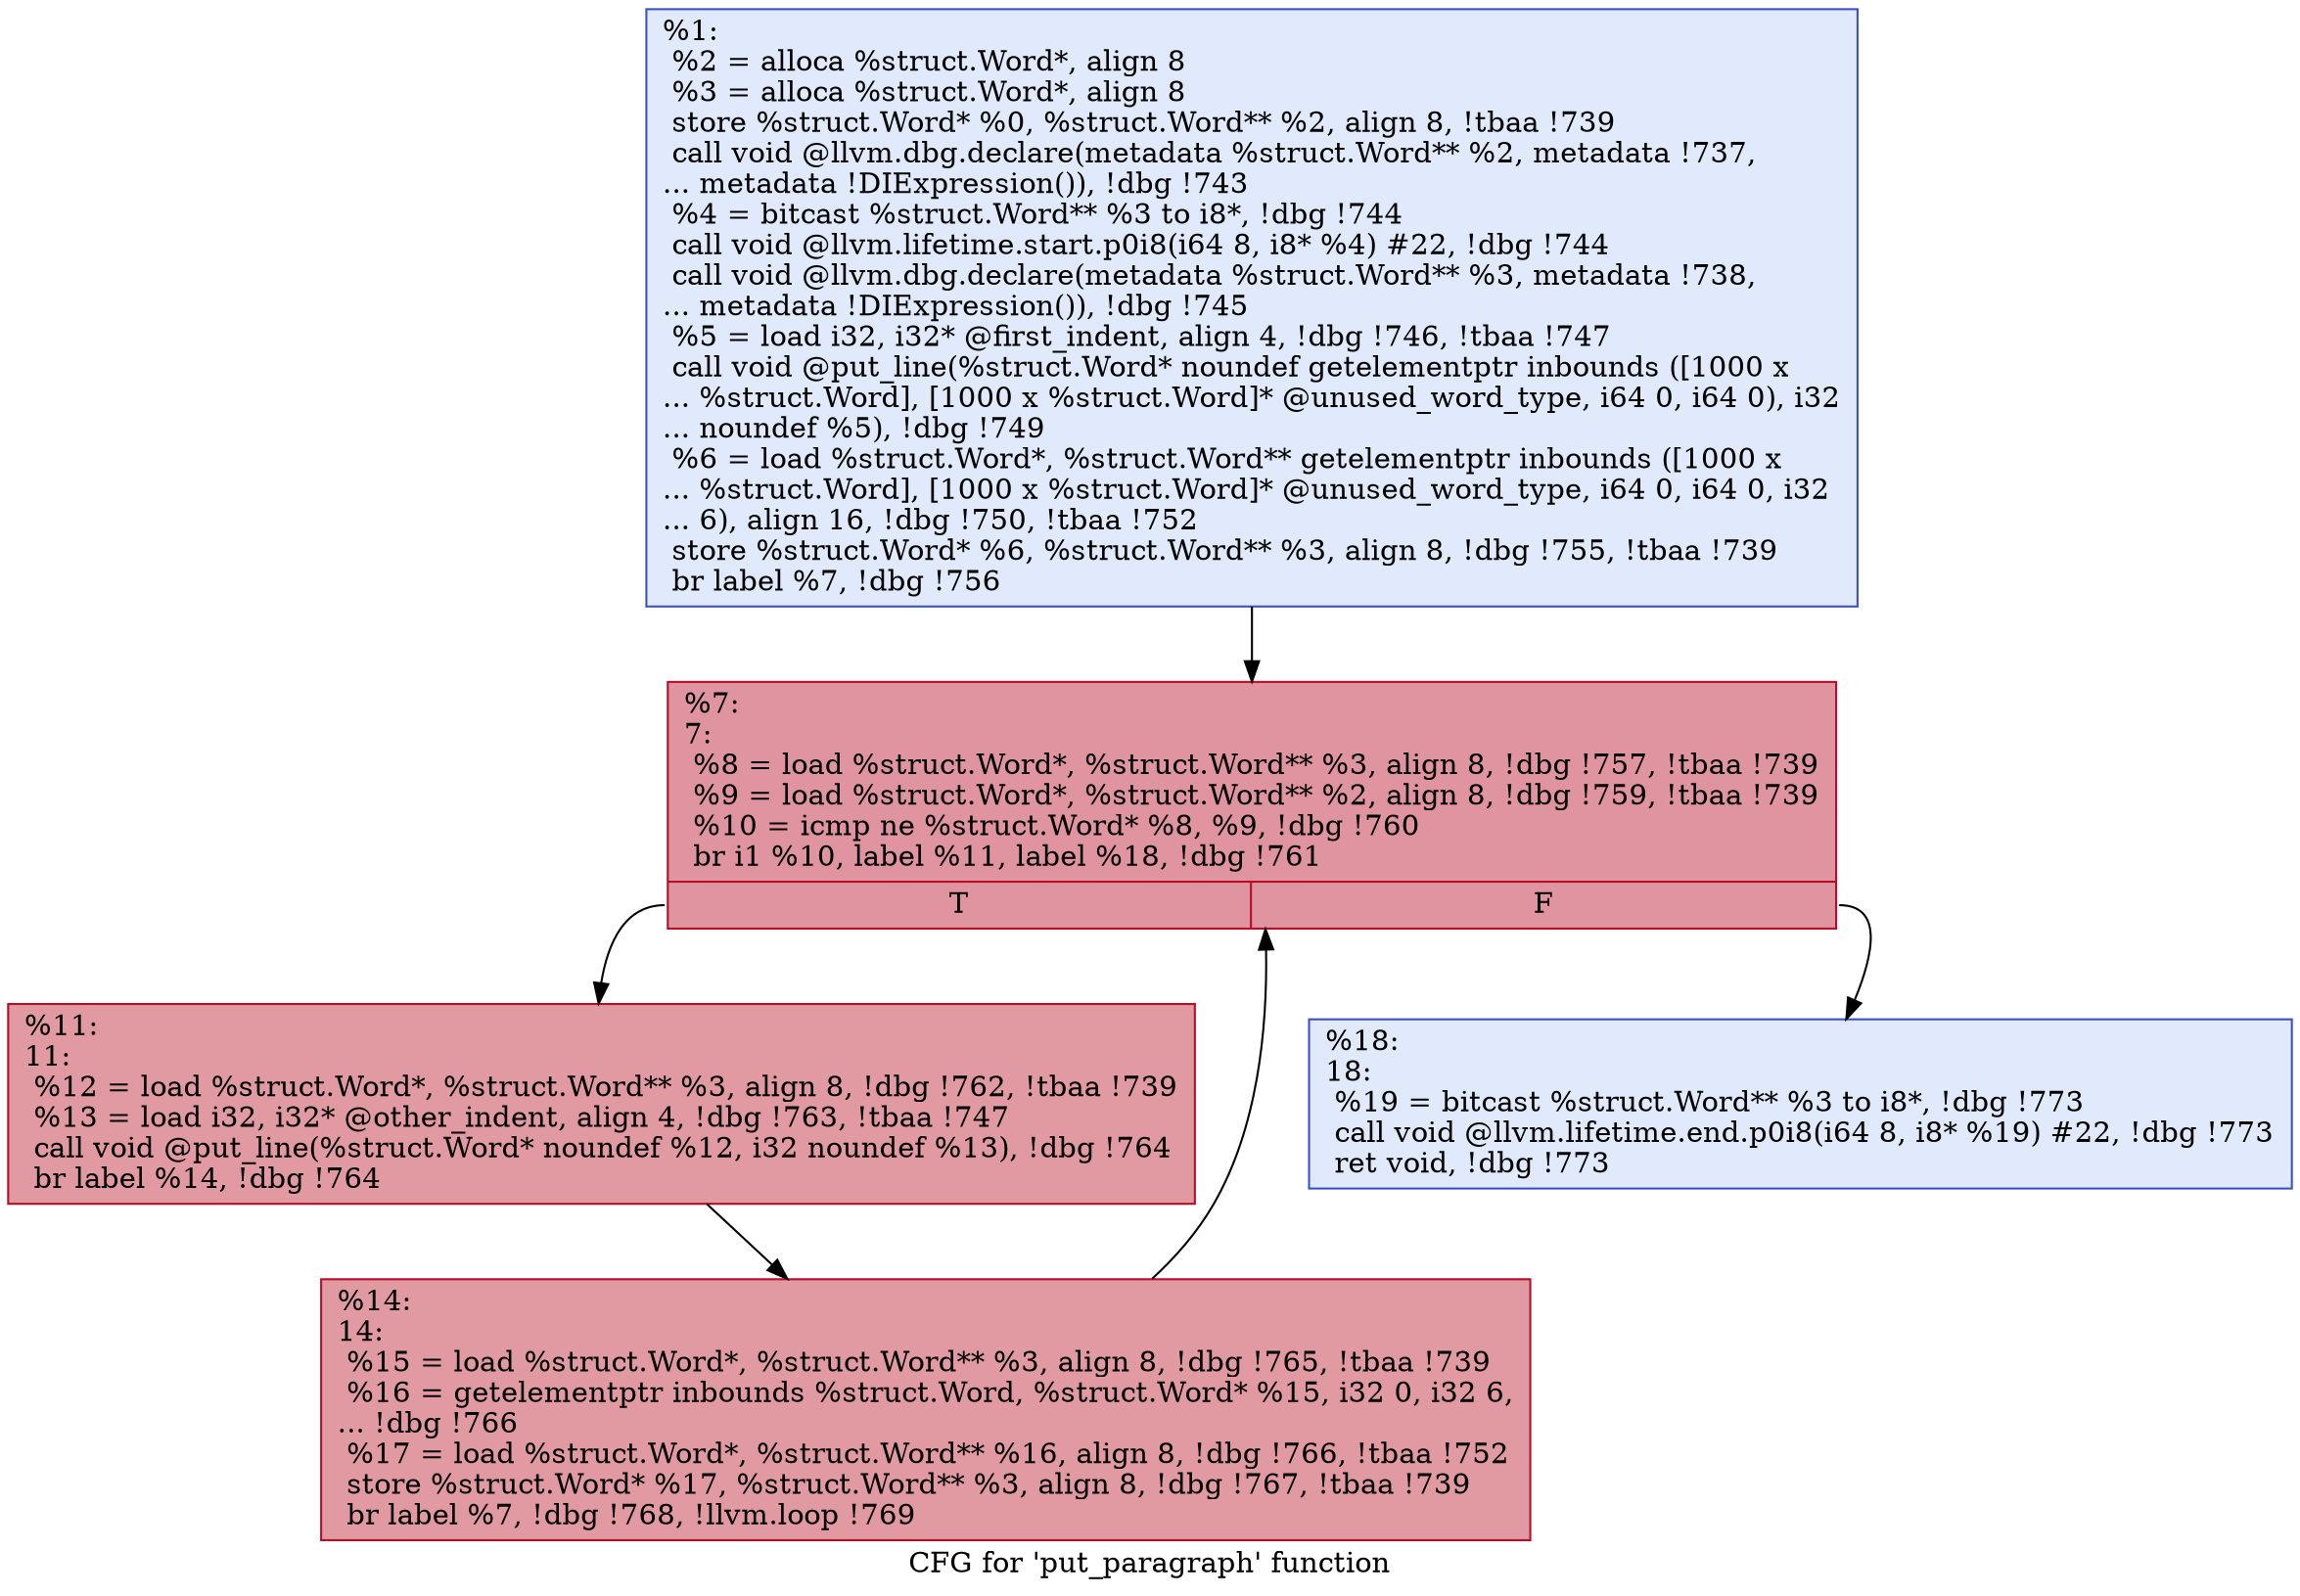 digraph "CFG for 'put_paragraph' function" {
	label="CFG for 'put_paragraph' function";

	Node0xbd9a20 [shape=record,color="#3d50c3ff", style=filled, fillcolor="#b9d0f970",label="{%1:\l  %2 = alloca %struct.Word*, align 8\l  %3 = alloca %struct.Word*, align 8\l  store %struct.Word* %0, %struct.Word** %2, align 8, !tbaa !739\l  call void @llvm.dbg.declare(metadata %struct.Word** %2, metadata !737,\l... metadata !DIExpression()), !dbg !743\l  %4 = bitcast %struct.Word** %3 to i8*, !dbg !744\l  call void @llvm.lifetime.start.p0i8(i64 8, i8* %4) #22, !dbg !744\l  call void @llvm.dbg.declare(metadata %struct.Word** %3, metadata !738,\l... metadata !DIExpression()), !dbg !745\l  %5 = load i32, i32* @first_indent, align 4, !dbg !746, !tbaa !747\l  call void @put_line(%struct.Word* noundef getelementptr inbounds ([1000 x\l... %struct.Word], [1000 x %struct.Word]* @unused_word_type, i64 0, i64 0), i32\l... noundef %5), !dbg !749\l  %6 = load %struct.Word*, %struct.Word** getelementptr inbounds ([1000 x\l... %struct.Word], [1000 x %struct.Word]* @unused_word_type, i64 0, i64 0, i32\l... 6), align 16, !dbg !750, !tbaa !752\l  store %struct.Word* %6, %struct.Word** %3, align 8, !dbg !755, !tbaa !739\l  br label %7, !dbg !756\l}"];
	Node0xbd9a20 -> Node0xbd9aa0;
	Node0xbd9aa0 [shape=record,color="#b70d28ff", style=filled, fillcolor="#b70d2870",label="{%7:\l7:                                                \l  %8 = load %struct.Word*, %struct.Word** %3, align 8, !dbg !757, !tbaa !739\l  %9 = load %struct.Word*, %struct.Word** %2, align 8, !dbg !759, !tbaa !739\l  %10 = icmp ne %struct.Word* %8, %9, !dbg !760\l  br i1 %10, label %11, label %18, !dbg !761\l|{<s0>T|<s1>F}}"];
	Node0xbd9aa0:s0 -> Node0xbd9af0;
	Node0xbd9aa0:s1 -> Node0xbd9b90;
	Node0xbd9af0 [shape=record,color="#b70d28ff", style=filled, fillcolor="#bb1b2c70",label="{%11:\l11:                                               \l  %12 = load %struct.Word*, %struct.Word** %3, align 8, !dbg !762, !tbaa !739\l  %13 = load i32, i32* @other_indent, align 4, !dbg !763, !tbaa !747\l  call void @put_line(%struct.Word* noundef %12, i32 noundef %13), !dbg !764\l  br label %14, !dbg !764\l}"];
	Node0xbd9af0 -> Node0xbd9b40;
	Node0xbd9b40 [shape=record,color="#b70d28ff", style=filled, fillcolor="#bb1b2c70",label="{%14:\l14:                                               \l  %15 = load %struct.Word*, %struct.Word** %3, align 8, !dbg !765, !tbaa !739\l  %16 = getelementptr inbounds %struct.Word, %struct.Word* %15, i32 0, i32 6,\l... !dbg !766\l  %17 = load %struct.Word*, %struct.Word** %16, align 8, !dbg !766, !tbaa !752\l  store %struct.Word* %17, %struct.Word** %3, align 8, !dbg !767, !tbaa !739\l  br label %7, !dbg !768, !llvm.loop !769\l}"];
	Node0xbd9b40 -> Node0xbd9aa0;
	Node0xbd9b90 [shape=record,color="#3d50c3ff", style=filled, fillcolor="#b9d0f970",label="{%18:\l18:                                               \l  %19 = bitcast %struct.Word** %3 to i8*, !dbg !773\l  call void @llvm.lifetime.end.p0i8(i64 8, i8* %19) #22, !dbg !773\l  ret void, !dbg !773\l}"];
}
